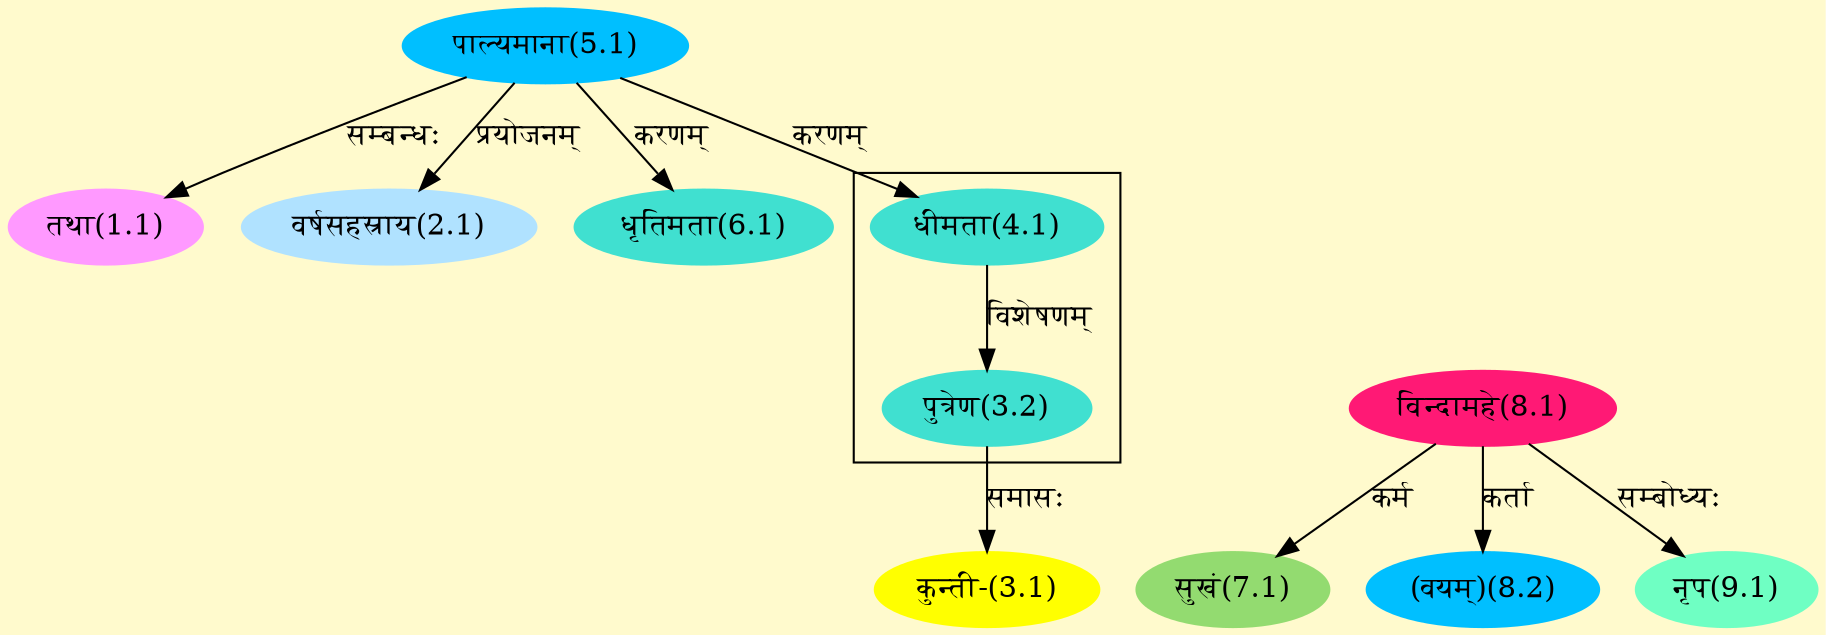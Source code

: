digraph G{
rankdir=BT;
 compound=true;
 bgcolor="lemonchiffon1";

subgraph cluster_1{
Node3_2 [style=filled, color="#40E0D0" label = "पुत्रेण(3.2)"]
Node4_1 [style=filled, color="#40E0D0" label = "धीमता(4.1)"]

}
Node1_1 [style=filled, color="#FF99FF" label = "तथा(1.1)"]
Node5_1 [style=filled, color="#00BFFF" label = "पाल्यमाना(5.1)"]
Node2_1 [style=filled, color="#B0E2FF" label = "वर्षसहस्राय(2.1)"]
Node3_1 [style=filled, color="#FFFF00" label = "कुन्ती-(3.1)"]
Node3_2 [style=filled, color="#40E0D0" label = "पुत्रेण(3.2)"]
Node4_1 [style=filled, color="#40E0D0" label = "धीमता(4.1)"]
Node6_1 [style=filled, color="#40E0D0" label = "धृतिमता(6.1)"]
Node7_1 [style=filled, color="#93DB70" label = "सुखं(7.1)"]
Node8_1 [style=filled, color="#FF1975" label = "विन्दामहे(8.1)"]
Node8_2 [style=filled, color="#00BFFF" label = "(वयम्)(8.2)"]
Node9_1 [style=filled, color="#6FFFC3" label = "नृप(9.1)"]
/* Start of Relations section */

Node1_1 -> Node5_1 [  label="सम्बन्धः"  dir="back" ]
Node2_1 -> Node5_1 [  label="प्रयोजनम्"  dir="back" ]
Node3_1 -> Node3_2 [  label="समासः"  dir="back" ]
Node3_2 -> Node4_1 [  label="विशेषणम्"  dir="back" ]
Node4_1 -> Node5_1 [  label="करणम्"  dir="back" ]
Node6_1 -> Node5_1 [  label="करणम्"  dir="back" ]
Node7_1 -> Node8_1 [  label="कर्म"  dir="back" ]
Node8_2 -> Node8_1 [  label="कर्ता"  dir="back" ]
Node9_1 -> Node8_1 [  label="सम्बोध्यः"  dir="back" ]
}
